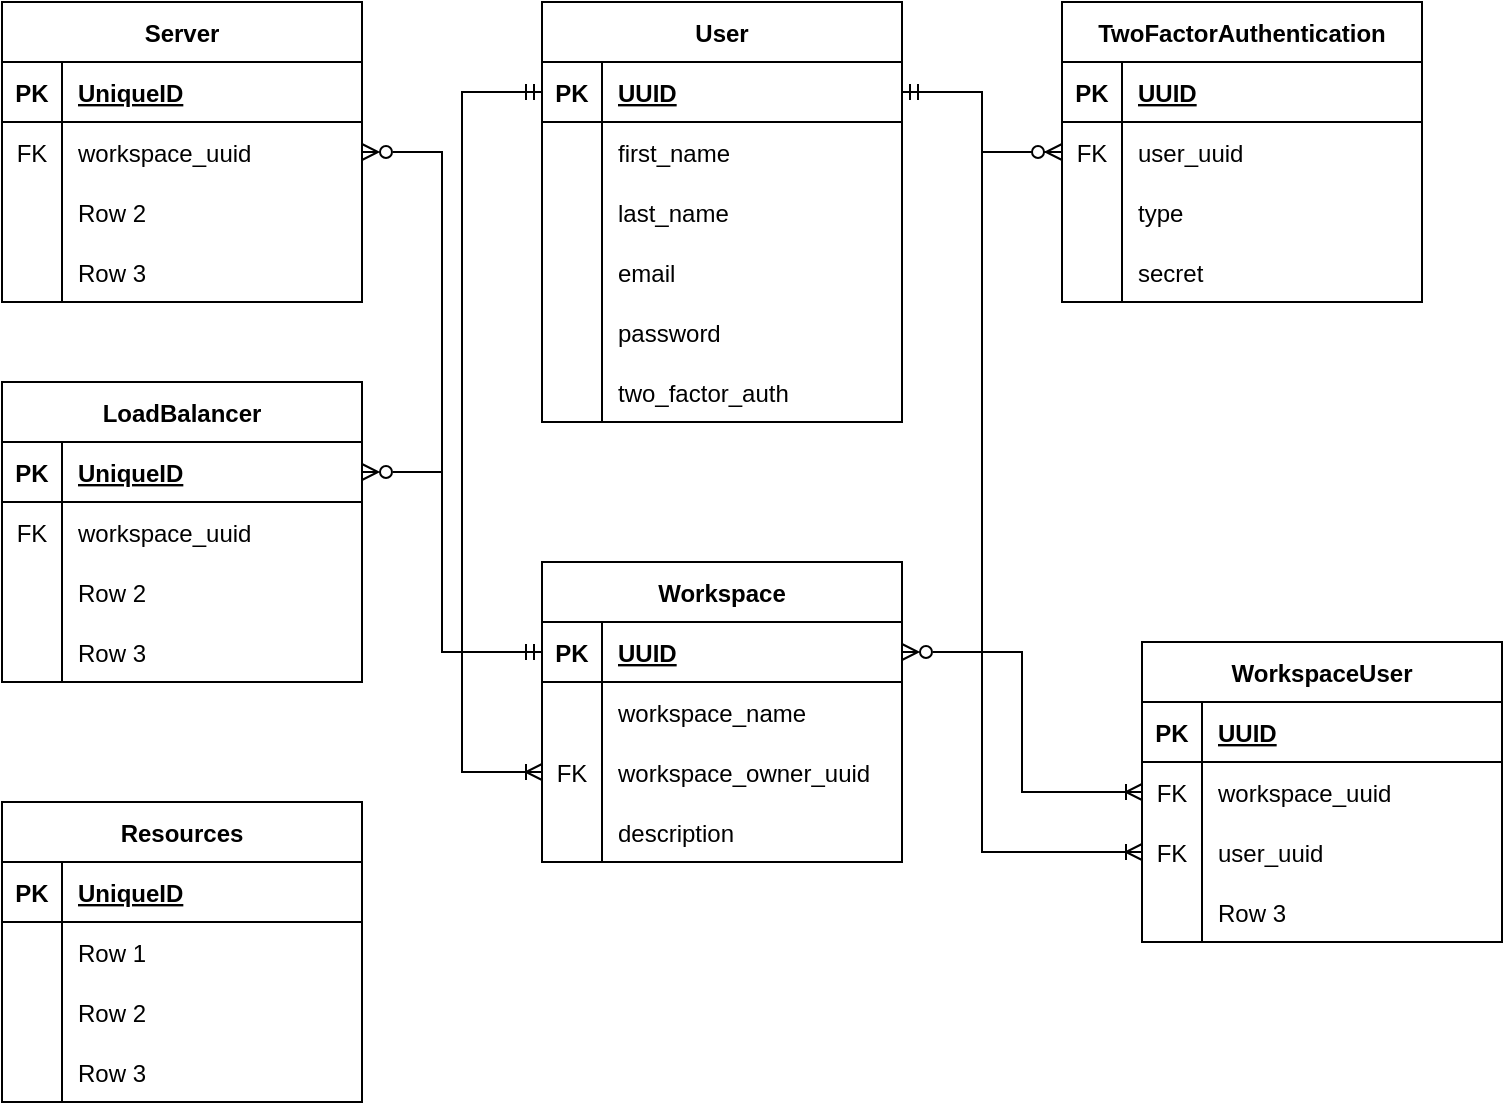 <mxfile version="20.6.2" type="github"><diagram id="VUqKVL_mKsEexXcUW1zc" name="Page-1"><mxGraphModel dx="2200" dy="805" grid="1" gridSize="10" guides="1" tooltips="1" connect="1" arrows="1" fold="1" page="1" pageScale="1" pageWidth="850" pageHeight="1100" math="0" shadow="0"><root><mxCell id="0"/><mxCell id="1" parent="0"/><mxCell id="AVYnVowxTBOexQrWbIW5-1" value="User" style="shape=table;startSize=30;container=1;collapsible=1;childLayout=tableLayout;fixedRows=1;rowLines=0;fontStyle=1;align=center;resizeLast=1;" vertex="1" parent="1"><mxGeometry x="90" y="30" width="180" height="210" as="geometry"/></mxCell><mxCell id="AVYnVowxTBOexQrWbIW5-2" value="" style="shape=tableRow;horizontal=0;startSize=0;swimlaneHead=0;swimlaneBody=0;fillColor=none;collapsible=0;dropTarget=0;points=[[0,0.5],[1,0.5]];portConstraint=eastwest;top=0;left=0;right=0;bottom=1;" vertex="1" parent="AVYnVowxTBOexQrWbIW5-1"><mxGeometry y="30" width="180" height="30" as="geometry"/></mxCell><mxCell id="AVYnVowxTBOexQrWbIW5-3" value="PK" style="shape=partialRectangle;connectable=0;fillColor=none;top=0;left=0;bottom=0;right=0;fontStyle=1;overflow=hidden;" vertex="1" parent="AVYnVowxTBOexQrWbIW5-2"><mxGeometry width="30" height="30" as="geometry"><mxRectangle width="30" height="30" as="alternateBounds"/></mxGeometry></mxCell><mxCell id="AVYnVowxTBOexQrWbIW5-4" value="UUID" style="shape=partialRectangle;connectable=0;fillColor=none;top=0;left=0;bottom=0;right=0;align=left;spacingLeft=6;fontStyle=5;overflow=hidden;" vertex="1" parent="AVYnVowxTBOexQrWbIW5-2"><mxGeometry x="30" width="150" height="30" as="geometry"><mxRectangle width="150" height="30" as="alternateBounds"/></mxGeometry></mxCell><mxCell id="AVYnVowxTBOexQrWbIW5-5" value="" style="shape=tableRow;horizontal=0;startSize=0;swimlaneHead=0;swimlaneBody=0;fillColor=none;collapsible=0;dropTarget=0;points=[[0,0.5],[1,0.5]];portConstraint=eastwest;top=0;left=0;right=0;bottom=0;" vertex="1" parent="AVYnVowxTBOexQrWbIW5-1"><mxGeometry y="60" width="180" height="30" as="geometry"/></mxCell><mxCell id="AVYnVowxTBOexQrWbIW5-6" value="" style="shape=partialRectangle;connectable=0;fillColor=none;top=0;left=0;bottom=0;right=0;editable=1;overflow=hidden;" vertex="1" parent="AVYnVowxTBOexQrWbIW5-5"><mxGeometry width="30" height="30" as="geometry"><mxRectangle width="30" height="30" as="alternateBounds"/></mxGeometry></mxCell><mxCell id="AVYnVowxTBOexQrWbIW5-7" value="first_name" style="shape=partialRectangle;connectable=0;fillColor=none;top=0;left=0;bottom=0;right=0;align=left;spacingLeft=6;overflow=hidden;" vertex="1" parent="AVYnVowxTBOexQrWbIW5-5"><mxGeometry x="30" width="150" height="30" as="geometry"><mxRectangle width="150" height="30" as="alternateBounds"/></mxGeometry></mxCell><mxCell id="AVYnVowxTBOexQrWbIW5-8" value="" style="shape=tableRow;horizontal=0;startSize=0;swimlaneHead=0;swimlaneBody=0;fillColor=none;collapsible=0;dropTarget=0;points=[[0,0.5],[1,0.5]];portConstraint=eastwest;top=0;left=0;right=0;bottom=0;" vertex="1" parent="AVYnVowxTBOexQrWbIW5-1"><mxGeometry y="90" width="180" height="30" as="geometry"/></mxCell><mxCell id="AVYnVowxTBOexQrWbIW5-9" value="" style="shape=partialRectangle;connectable=0;fillColor=none;top=0;left=0;bottom=0;right=0;editable=1;overflow=hidden;" vertex="1" parent="AVYnVowxTBOexQrWbIW5-8"><mxGeometry width="30" height="30" as="geometry"><mxRectangle width="30" height="30" as="alternateBounds"/></mxGeometry></mxCell><mxCell id="AVYnVowxTBOexQrWbIW5-10" value="last_name" style="shape=partialRectangle;connectable=0;fillColor=none;top=0;left=0;bottom=0;right=0;align=left;spacingLeft=6;overflow=hidden;" vertex="1" parent="AVYnVowxTBOexQrWbIW5-8"><mxGeometry x="30" width="150" height="30" as="geometry"><mxRectangle width="150" height="30" as="alternateBounds"/></mxGeometry></mxCell><mxCell id="AVYnVowxTBOexQrWbIW5-11" value="" style="shape=tableRow;horizontal=0;startSize=0;swimlaneHead=0;swimlaneBody=0;fillColor=none;collapsible=0;dropTarget=0;points=[[0,0.5],[1,0.5]];portConstraint=eastwest;top=0;left=0;right=0;bottom=0;" vertex="1" parent="AVYnVowxTBOexQrWbIW5-1"><mxGeometry y="120" width="180" height="30" as="geometry"/></mxCell><mxCell id="AVYnVowxTBOexQrWbIW5-12" value="" style="shape=partialRectangle;connectable=0;fillColor=none;top=0;left=0;bottom=0;right=0;editable=1;overflow=hidden;" vertex="1" parent="AVYnVowxTBOexQrWbIW5-11"><mxGeometry width="30" height="30" as="geometry"><mxRectangle width="30" height="30" as="alternateBounds"/></mxGeometry></mxCell><mxCell id="AVYnVowxTBOexQrWbIW5-13" value="email" style="shape=partialRectangle;connectable=0;fillColor=none;top=0;left=0;bottom=0;right=0;align=left;spacingLeft=6;overflow=hidden;" vertex="1" parent="AVYnVowxTBOexQrWbIW5-11"><mxGeometry x="30" width="150" height="30" as="geometry"><mxRectangle width="150" height="30" as="alternateBounds"/></mxGeometry></mxCell><mxCell id="AVYnVowxTBOexQrWbIW5-16" value="" style="shape=tableRow;horizontal=0;startSize=0;swimlaneHead=0;swimlaneBody=0;fillColor=none;collapsible=0;dropTarget=0;points=[[0,0.5],[1,0.5]];portConstraint=eastwest;top=0;left=0;right=0;bottom=0;" vertex="1" parent="AVYnVowxTBOexQrWbIW5-1"><mxGeometry y="150" width="180" height="30" as="geometry"/></mxCell><mxCell id="AVYnVowxTBOexQrWbIW5-17" value="" style="shape=partialRectangle;connectable=0;fillColor=none;top=0;left=0;bottom=0;right=0;editable=1;overflow=hidden;" vertex="1" parent="AVYnVowxTBOexQrWbIW5-16"><mxGeometry width="30" height="30" as="geometry"><mxRectangle width="30" height="30" as="alternateBounds"/></mxGeometry></mxCell><mxCell id="AVYnVowxTBOexQrWbIW5-18" value="password" style="shape=partialRectangle;connectable=0;fillColor=none;top=0;left=0;bottom=0;right=0;align=left;spacingLeft=6;overflow=hidden;" vertex="1" parent="AVYnVowxTBOexQrWbIW5-16"><mxGeometry x="30" width="150" height="30" as="geometry"><mxRectangle width="150" height="30" as="alternateBounds"/></mxGeometry></mxCell><mxCell id="AVYnVowxTBOexQrWbIW5-23" value="" style="shape=tableRow;horizontal=0;startSize=0;swimlaneHead=0;swimlaneBody=0;fillColor=none;collapsible=0;dropTarget=0;points=[[0,0.5],[1,0.5]];portConstraint=eastwest;top=0;left=0;right=0;bottom=0;" vertex="1" parent="AVYnVowxTBOexQrWbIW5-1"><mxGeometry y="180" width="180" height="30" as="geometry"/></mxCell><mxCell id="AVYnVowxTBOexQrWbIW5-24" value="" style="shape=partialRectangle;connectable=0;fillColor=none;top=0;left=0;bottom=0;right=0;editable=1;overflow=hidden;" vertex="1" parent="AVYnVowxTBOexQrWbIW5-23"><mxGeometry width="30" height="30" as="geometry"><mxRectangle width="30" height="30" as="alternateBounds"/></mxGeometry></mxCell><mxCell id="AVYnVowxTBOexQrWbIW5-25" value="two_factor_auth" style="shape=partialRectangle;connectable=0;fillColor=none;top=0;left=0;bottom=0;right=0;align=left;spacingLeft=6;overflow=hidden;" vertex="1" parent="AVYnVowxTBOexQrWbIW5-23"><mxGeometry x="30" width="150" height="30" as="geometry"><mxRectangle width="150" height="30" as="alternateBounds"/></mxGeometry></mxCell><mxCell id="AVYnVowxTBOexQrWbIW5-26" value="TwoFactorAuthentication" style="shape=table;startSize=30;container=1;collapsible=1;childLayout=tableLayout;fixedRows=1;rowLines=0;fontStyle=1;align=center;resizeLast=1;" vertex="1" parent="1"><mxGeometry x="350" y="30" width="180" height="150" as="geometry"/></mxCell><mxCell id="AVYnVowxTBOexQrWbIW5-27" value="" style="shape=tableRow;horizontal=0;startSize=0;swimlaneHead=0;swimlaneBody=0;fillColor=none;collapsible=0;dropTarget=0;points=[[0,0.5],[1,0.5]];portConstraint=eastwest;top=0;left=0;right=0;bottom=1;" vertex="1" parent="AVYnVowxTBOexQrWbIW5-26"><mxGeometry y="30" width="180" height="30" as="geometry"/></mxCell><mxCell id="AVYnVowxTBOexQrWbIW5-28" value="PK" style="shape=partialRectangle;connectable=0;fillColor=none;top=0;left=0;bottom=0;right=0;fontStyle=1;overflow=hidden;" vertex="1" parent="AVYnVowxTBOexQrWbIW5-27"><mxGeometry width="30" height="30" as="geometry"><mxRectangle width="30" height="30" as="alternateBounds"/></mxGeometry></mxCell><mxCell id="AVYnVowxTBOexQrWbIW5-29" value="UUID" style="shape=partialRectangle;connectable=0;fillColor=none;top=0;left=0;bottom=0;right=0;align=left;spacingLeft=6;fontStyle=5;overflow=hidden;" vertex="1" parent="AVYnVowxTBOexQrWbIW5-27"><mxGeometry x="30" width="150" height="30" as="geometry"><mxRectangle width="150" height="30" as="alternateBounds"/></mxGeometry></mxCell><mxCell id="AVYnVowxTBOexQrWbIW5-30" value="" style="shape=tableRow;horizontal=0;startSize=0;swimlaneHead=0;swimlaneBody=0;fillColor=none;collapsible=0;dropTarget=0;points=[[0,0.5],[1,0.5]];portConstraint=eastwest;top=0;left=0;right=0;bottom=0;" vertex="1" parent="AVYnVowxTBOexQrWbIW5-26"><mxGeometry y="60" width="180" height="30" as="geometry"/></mxCell><mxCell id="AVYnVowxTBOexQrWbIW5-31" value="FK" style="shape=partialRectangle;connectable=0;fillColor=none;top=0;left=0;bottom=0;right=0;editable=1;overflow=hidden;" vertex="1" parent="AVYnVowxTBOexQrWbIW5-30"><mxGeometry width="30" height="30" as="geometry"><mxRectangle width="30" height="30" as="alternateBounds"/></mxGeometry></mxCell><mxCell id="AVYnVowxTBOexQrWbIW5-32" value="user_uuid" style="shape=partialRectangle;connectable=0;fillColor=none;top=0;left=0;bottom=0;right=0;align=left;spacingLeft=6;overflow=hidden;" vertex="1" parent="AVYnVowxTBOexQrWbIW5-30"><mxGeometry x="30" width="150" height="30" as="geometry"><mxRectangle width="150" height="30" as="alternateBounds"/></mxGeometry></mxCell><mxCell id="AVYnVowxTBOexQrWbIW5-33" value="" style="shape=tableRow;horizontal=0;startSize=0;swimlaneHead=0;swimlaneBody=0;fillColor=none;collapsible=0;dropTarget=0;points=[[0,0.5],[1,0.5]];portConstraint=eastwest;top=0;left=0;right=0;bottom=0;" vertex="1" parent="AVYnVowxTBOexQrWbIW5-26"><mxGeometry y="90" width="180" height="30" as="geometry"/></mxCell><mxCell id="AVYnVowxTBOexQrWbIW5-34" value="" style="shape=partialRectangle;connectable=0;fillColor=none;top=0;left=0;bottom=0;right=0;editable=1;overflow=hidden;" vertex="1" parent="AVYnVowxTBOexQrWbIW5-33"><mxGeometry width="30" height="30" as="geometry"><mxRectangle width="30" height="30" as="alternateBounds"/></mxGeometry></mxCell><mxCell id="AVYnVowxTBOexQrWbIW5-35" value="type" style="shape=partialRectangle;connectable=0;fillColor=none;top=0;left=0;bottom=0;right=0;align=left;spacingLeft=6;overflow=hidden;" vertex="1" parent="AVYnVowxTBOexQrWbIW5-33"><mxGeometry x="30" width="150" height="30" as="geometry"><mxRectangle width="150" height="30" as="alternateBounds"/></mxGeometry></mxCell><mxCell id="AVYnVowxTBOexQrWbIW5-36" value="" style="shape=tableRow;horizontal=0;startSize=0;swimlaneHead=0;swimlaneBody=0;fillColor=none;collapsible=0;dropTarget=0;points=[[0,0.5],[1,0.5]];portConstraint=eastwest;top=0;left=0;right=0;bottom=0;" vertex="1" parent="AVYnVowxTBOexQrWbIW5-26"><mxGeometry y="120" width="180" height="30" as="geometry"/></mxCell><mxCell id="AVYnVowxTBOexQrWbIW5-37" value="" style="shape=partialRectangle;connectable=0;fillColor=none;top=0;left=0;bottom=0;right=0;editable=1;overflow=hidden;" vertex="1" parent="AVYnVowxTBOexQrWbIW5-36"><mxGeometry width="30" height="30" as="geometry"><mxRectangle width="30" height="30" as="alternateBounds"/></mxGeometry></mxCell><mxCell id="AVYnVowxTBOexQrWbIW5-38" value="secret" style="shape=partialRectangle;connectable=0;fillColor=none;top=0;left=0;bottom=0;right=0;align=left;spacingLeft=6;overflow=hidden;" vertex="1" parent="AVYnVowxTBOexQrWbIW5-36"><mxGeometry x="30" width="150" height="30" as="geometry"><mxRectangle width="150" height="30" as="alternateBounds"/></mxGeometry></mxCell><mxCell id="AVYnVowxTBOexQrWbIW5-43" value="Workspace" style="shape=table;startSize=30;container=1;collapsible=1;childLayout=tableLayout;fixedRows=1;rowLines=0;fontStyle=1;align=center;resizeLast=1;" vertex="1" parent="1"><mxGeometry x="90" y="310" width="180" height="150" as="geometry"/></mxCell><mxCell id="AVYnVowxTBOexQrWbIW5-44" value="" style="shape=tableRow;horizontal=0;startSize=0;swimlaneHead=0;swimlaneBody=0;fillColor=none;collapsible=0;dropTarget=0;points=[[0,0.5],[1,0.5]];portConstraint=eastwest;top=0;left=0;right=0;bottom=1;" vertex="1" parent="AVYnVowxTBOexQrWbIW5-43"><mxGeometry y="30" width="180" height="30" as="geometry"/></mxCell><mxCell id="AVYnVowxTBOexQrWbIW5-45" value="PK" style="shape=partialRectangle;connectable=0;fillColor=none;top=0;left=0;bottom=0;right=0;fontStyle=1;overflow=hidden;" vertex="1" parent="AVYnVowxTBOexQrWbIW5-44"><mxGeometry width="30" height="30" as="geometry"><mxRectangle width="30" height="30" as="alternateBounds"/></mxGeometry></mxCell><mxCell id="AVYnVowxTBOexQrWbIW5-46" value="UUID" style="shape=partialRectangle;connectable=0;fillColor=none;top=0;left=0;bottom=0;right=0;align=left;spacingLeft=6;fontStyle=5;overflow=hidden;" vertex="1" parent="AVYnVowxTBOexQrWbIW5-44"><mxGeometry x="30" width="150" height="30" as="geometry"><mxRectangle width="150" height="30" as="alternateBounds"/></mxGeometry></mxCell><mxCell id="AVYnVowxTBOexQrWbIW5-47" value="" style="shape=tableRow;horizontal=0;startSize=0;swimlaneHead=0;swimlaneBody=0;fillColor=none;collapsible=0;dropTarget=0;points=[[0,0.5],[1,0.5]];portConstraint=eastwest;top=0;left=0;right=0;bottom=0;" vertex="1" parent="AVYnVowxTBOexQrWbIW5-43"><mxGeometry y="60" width="180" height="30" as="geometry"/></mxCell><mxCell id="AVYnVowxTBOexQrWbIW5-48" value="" style="shape=partialRectangle;connectable=0;fillColor=none;top=0;left=0;bottom=0;right=0;editable=1;overflow=hidden;" vertex="1" parent="AVYnVowxTBOexQrWbIW5-47"><mxGeometry width="30" height="30" as="geometry"><mxRectangle width="30" height="30" as="alternateBounds"/></mxGeometry></mxCell><mxCell id="AVYnVowxTBOexQrWbIW5-49" value="workspace_name" style="shape=partialRectangle;connectable=0;fillColor=none;top=0;left=0;bottom=0;right=0;align=left;spacingLeft=6;overflow=hidden;" vertex="1" parent="AVYnVowxTBOexQrWbIW5-47"><mxGeometry x="30" width="150" height="30" as="geometry"><mxRectangle width="150" height="30" as="alternateBounds"/></mxGeometry></mxCell><mxCell id="AVYnVowxTBOexQrWbIW5-50" value="" style="shape=tableRow;horizontal=0;startSize=0;swimlaneHead=0;swimlaneBody=0;fillColor=none;collapsible=0;dropTarget=0;points=[[0,0.5],[1,0.5]];portConstraint=eastwest;top=0;left=0;right=0;bottom=0;" vertex="1" parent="AVYnVowxTBOexQrWbIW5-43"><mxGeometry y="90" width="180" height="30" as="geometry"/></mxCell><mxCell id="AVYnVowxTBOexQrWbIW5-51" value="FK" style="shape=partialRectangle;connectable=0;fillColor=none;top=0;left=0;bottom=0;right=0;editable=1;overflow=hidden;" vertex="1" parent="AVYnVowxTBOexQrWbIW5-50"><mxGeometry width="30" height="30" as="geometry"><mxRectangle width="30" height="30" as="alternateBounds"/></mxGeometry></mxCell><mxCell id="AVYnVowxTBOexQrWbIW5-52" value="workspace_owner_uuid" style="shape=partialRectangle;connectable=0;fillColor=none;top=0;left=0;bottom=0;right=0;align=left;spacingLeft=6;overflow=hidden;" vertex="1" parent="AVYnVowxTBOexQrWbIW5-50"><mxGeometry x="30" width="150" height="30" as="geometry"><mxRectangle width="150" height="30" as="alternateBounds"/></mxGeometry></mxCell><mxCell id="AVYnVowxTBOexQrWbIW5-53" value="" style="shape=tableRow;horizontal=0;startSize=0;swimlaneHead=0;swimlaneBody=0;fillColor=none;collapsible=0;dropTarget=0;points=[[0,0.5],[1,0.5]];portConstraint=eastwest;top=0;left=0;right=0;bottom=0;" vertex="1" parent="AVYnVowxTBOexQrWbIW5-43"><mxGeometry y="120" width="180" height="30" as="geometry"/></mxCell><mxCell id="AVYnVowxTBOexQrWbIW5-54" value="" style="shape=partialRectangle;connectable=0;fillColor=none;top=0;left=0;bottom=0;right=0;editable=1;overflow=hidden;" vertex="1" parent="AVYnVowxTBOexQrWbIW5-53"><mxGeometry width="30" height="30" as="geometry"><mxRectangle width="30" height="30" as="alternateBounds"/></mxGeometry></mxCell><mxCell id="AVYnVowxTBOexQrWbIW5-55" value="description" style="shape=partialRectangle;connectable=0;fillColor=none;top=0;left=0;bottom=0;right=0;align=left;spacingLeft=6;overflow=hidden;" vertex="1" parent="AVYnVowxTBOexQrWbIW5-53"><mxGeometry x="30" width="150" height="30" as="geometry"><mxRectangle width="150" height="30" as="alternateBounds"/></mxGeometry></mxCell><mxCell id="AVYnVowxTBOexQrWbIW5-71" value="" style="edgeStyle=orthogonalEdgeStyle;fontSize=12;html=1;endArrow=ERzeroToMany;startArrow=ERmandOne;rounded=0;entryX=0;entryY=0.5;entryDx=0;entryDy=0;exitX=1;exitY=0.5;exitDx=0;exitDy=0;" edge="1" parent="1" source="AVYnVowxTBOexQrWbIW5-2" target="AVYnVowxTBOexQrWbIW5-30"><mxGeometry width="100" height="100" relative="1" as="geometry"><mxPoint x="430" y="460" as="sourcePoint"/><mxPoint x="530" y="360" as="targetPoint"/></mxGeometry></mxCell><mxCell id="AVYnVowxTBOexQrWbIW5-72" value="" style="edgeStyle=elbowEdgeStyle;fontSize=12;html=1;endArrow=ERoneToMany;startArrow=ERmandOne;rounded=0;entryX=0;entryY=0.5;entryDx=0;entryDy=0;exitX=0;exitY=0.5;exitDx=0;exitDy=0;endFill=0;" edge="1" parent="1" source="AVYnVowxTBOexQrWbIW5-2" target="AVYnVowxTBOexQrWbIW5-50"><mxGeometry width="100" height="100" relative="1" as="geometry"><mxPoint x="-80" y="180" as="sourcePoint"/><mxPoint x="360" y="115" as="targetPoint"/><Array as="points"><mxPoint x="50" y="250"/></Array></mxGeometry></mxCell><mxCell id="AVYnVowxTBOexQrWbIW5-73" value="Server" style="shape=table;startSize=30;container=1;collapsible=1;childLayout=tableLayout;fixedRows=1;rowLines=0;fontStyle=1;align=center;resizeLast=1;" vertex="1" parent="1"><mxGeometry x="-180" y="30" width="180" height="150" as="geometry"/></mxCell><mxCell id="AVYnVowxTBOexQrWbIW5-74" value="" style="shape=tableRow;horizontal=0;startSize=0;swimlaneHead=0;swimlaneBody=0;fillColor=none;collapsible=0;dropTarget=0;points=[[0,0.5],[1,0.5]];portConstraint=eastwest;top=0;left=0;right=0;bottom=1;" vertex="1" parent="AVYnVowxTBOexQrWbIW5-73"><mxGeometry y="30" width="180" height="30" as="geometry"/></mxCell><mxCell id="AVYnVowxTBOexQrWbIW5-75" value="PK" style="shape=partialRectangle;connectable=0;fillColor=none;top=0;left=0;bottom=0;right=0;fontStyle=1;overflow=hidden;" vertex="1" parent="AVYnVowxTBOexQrWbIW5-74"><mxGeometry width="30" height="30" as="geometry"><mxRectangle width="30" height="30" as="alternateBounds"/></mxGeometry></mxCell><mxCell id="AVYnVowxTBOexQrWbIW5-76" value="UniqueID" style="shape=partialRectangle;connectable=0;fillColor=none;top=0;left=0;bottom=0;right=0;align=left;spacingLeft=6;fontStyle=5;overflow=hidden;" vertex="1" parent="AVYnVowxTBOexQrWbIW5-74"><mxGeometry x="30" width="150" height="30" as="geometry"><mxRectangle width="150" height="30" as="alternateBounds"/></mxGeometry></mxCell><mxCell id="AVYnVowxTBOexQrWbIW5-77" value="" style="shape=tableRow;horizontal=0;startSize=0;swimlaneHead=0;swimlaneBody=0;fillColor=none;collapsible=0;dropTarget=0;points=[[0,0.5],[1,0.5]];portConstraint=eastwest;top=0;left=0;right=0;bottom=0;" vertex="1" parent="AVYnVowxTBOexQrWbIW5-73"><mxGeometry y="60" width="180" height="30" as="geometry"/></mxCell><mxCell id="AVYnVowxTBOexQrWbIW5-78" value="FK" style="shape=partialRectangle;connectable=0;fillColor=none;top=0;left=0;bottom=0;right=0;editable=1;overflow=hidden;" vertex="1" parent="AVYnVowxTBOexQrWbIW5-77"><mxGeometry width="30" height="30" as="geometry"><mxRectangle width="30" height="30" as="alternateBounds"/></mxGeometry></mxCell><mxCell id="AVYnVowxTBOexQrWbIW5-79" value="workspace_uuid" style="shape=partialRectangle;connectable=0;fillColor=none;top=0;left=0;bottom=0;right=0;align=left;spacingLeft=6;overflow=hidden;" vertex="1" parent="AVYnVowxTBOexQrWbIW5-77"><mxGeometry x="30" width="150" height="30" as="geometry"><mxRectangle width="150" height="30" as="alternateBounds"/></mxGeometry></mxCell><mxCell id="AVYnVowxTBOexQrWbIW5-80" value="" style="shape=tableRow;horizontal=0;startSize=0;swimlaneHead=0;swimlaneBody=0;fillColor=none;collapsible=0;dropTarget=0;points=[[0,0.5],[1,0.5]];portConstraint=eastwest;top=0;left=0;right=0;bottom=0;" vertex="1" parent="AVYnVowxTBOexQrWbIW5-73"><mxGeometry y="90" width="180" height="30" as="geometry"/></mxCell><mxCell id="AVYnVowxTBOexQrWbIW5-81" value="" style="shape=partialRectangle;connectable=0;fillColor=none;top=0;left=0;bottom=0;right=0;editable=1;overflow=hidden;" vertex="1" parent="AVYnVowxTBOexQrWbIW5-80"><mxGeometry width="30" height="30" as="geometry"><mxRectangle width="30" height="30" as="alternateBounds"/></mxGeometry></mxCell><mxCell id="AVYnVowxTBOexQrWbIW5-82" value="Row 2" style="shape=partialRectangle;connectable=0;fillColor=none;top=0;left=0;bottom=0;right=0;align=left;spacingLeft=6;overflow=hidden;" vertex="1" parent="AVYnVowxTBOexQrWbIW5-80"><mxGeometry x="30" width="150" height="30" as="geometry"><mxRectangle width="150" height="30" as="alternateBounds"/></mxGeometry></mxCell><mxCell id="AVYnVowxTBOexQrWbIW5-83" value="" style="shape=tableRow;horizontal=0;startSize=0;swimlaneHead=0;swimlaneBody=0;fillColor=none;collapsible=0;dropTarget=0;points=[[0,0.5],[1,0.5]];portConstraint=eastwest;top=0;left=0;right=0;bottom=0;" vertex="1" parent="AVYnVowxTBOexQrWbIW5-73"><mxGeometry y="120" width="180" height="30" as="geometry"/></mxCell><mxCell id="AVYnVowxTBOexQrWbIW5-84" value="" style="shape=partialRectangle;connectable=0;fillColor=none;top=0;left=0;bottom=0;right=0;editable=1;overflow=hidden;" vertex="1" parent="AVYnVowxTBOexQrWbIW5-83"><mxGeometry width="30" height="30" as="geometry"><mxRectangle width="30" height="30" as="alternateBounds"/></mxGeometry></mxCell><mxCell id="AVYnVowxTBOexQrWbIW5-85" value="Row 3" style="shape=partialRectangle;connectable=0;fillColor=none;top=0;left=0;bottom=0;right=0;align=left;spacingLeft=6;overflow=hidden;" vertex="1" parent="AVYnVowxTBOexQrWbIW5-83"><mxGeometry x="30" width="150" height="30" as="geometry"><mxRectangle width="150" height="30" as="alternateBounds"/></mxGeometry></mxCell><mxCell id="AVYnVowxTBOexQrWbIW5-86" value="LoadBalancer" style="shape=table;startSize=30;container=1;collapsible=1;childLayout=tableLayout;fixedRows=1;rowLines=0;fontStyle=1;align=center;resizeLast=1;" vertex="1" parent="1"><mxGeometry x="-180" y="220" width="180" height="150" as="geometry"/></mxCell><mxCell id="AVYnVowxTBOexQrWbIW5-87" value="" style="shape=tableRow;horizontal=0;startSize=0;swimlaneHead=0;swimlaneBody=0;fillColor=none;collapsible=0;dropTarget=0;points=[[0,0.5],[1,0.5]];portConstraint=eastwest;top=0;left=0;right=0;bottom=1;" vertex="1" parent="AVYnVowxTBOexQrWbIW5-86"><mxGeometry y="30" width="180" height="30" as="geometry"/></mxCell><mxCell id="AVYnVowxTBOexQrWbIW5-88" value="PK" style="shape=partialRectangle;connectable=0;fillColor=none;top=0;left=0;bottom=0;right=0;fontStyle=1;overflow=hidden;" vertex="1" parent="AVYnVowxTBOexQrWbIW5-87"><mxGeometry width="30" height="30" as="geometry"><mxRectangle width="30" height="30" as="alternateBounds"/></mxGeometry></mxCell><mxCell id="AVYnVowxTBOexQrWbIW5-89" value="UniqueID" style="shape=partialRectangle;connectable=0;fillColor=none;top=0;left=0;bottom=0;right=0;align=left;spacingLeft=6;fontStyle=5;overflow=hidden;" vertex="1" parent="AVYnVowxTBOexQrWbIW5-87"><mxGeometry x="30" width="150" height="30" as="geometry"><mxRectangle width="150" height="30" as="alternateBounds"/></mxGeometry></mxCell><mxCell id="AVYnVowxTBOexQrWbIW5-90" value="" style="shape=tableRow;horizontal=0;startSize=0;swimlaneHead=0;swimlaneBody=0;fillColor=none;collapsible=0;dropTarget=0;points=[[0,0.5],[1,0.5]];portConstraint=eastwest;top=0;left=0;right=0;bottom=0;" vertex="1" parent="AVYnVowxTBOexQrWbIW5-86"><mxGeometry y="60" width="180" height="30" as="geometry"/></mxCell><mxCell id="AVYnVowxTBOexQrWbIW5-91" value="FK" style="shape=partialRectangle;connectable=0;fillColor=none;top=0;left=0;bottom=0;right=0;editable=1;overflow=hidden;" vertex="1" parent="AVYnVowxTBOexQrWbIW5-90"><mxGeometry width="30" height="30" as="geometry"><mxRectangle width="30" height="30" as="alternateBounds"/></mxGeometry></mxCell><mxCell id="AVYnVowxTBOexQrWbIW5-92" value="workspace_uuid" style="shape=partialRectangle;connectable=0;fillColor=none;top=0;left=0;bottom=0;right=0;align=left;spacingLeft=6;overflow=hidden;" vertex="1" parent="AVYnVowxTBOexQrWbIW5-90"><mxGeometry x="30" width="150" height="30" as="geometry"><mxRectangle width="150" height="30" as="alternateBounds"/></mxGeometry></mxCell><mxCell id="AVYnVowxTBOexQrWbIW5-93" value="" style="shape=tableRow;horizontal=0;startSize=0;swimlaneHead=0;swimlaneBody=0;fillColor=none;collapsible=0;dropTarget=0;points=[[0,0.5],[1,0.5]];portConstraint=eastwest;top=0;left=0;right=0;bottom=0;" vertex="1" parent="AVYnVowxTBOexQrWbIW5-86"><mxGeometry y="90" width="180" height="30" as="geometry"/></mxCell><mxCell id="AVYnVowxTBOexQrWbIW5-94" value="" style="shape=partialRectangle;connectable=0;fillColor=none;top=0;left=0;bottom=0;right=0;editable=1;overflow=hidden;" vertex="1" parent="AVYnVowxTBOexQrWbIW5-93"><mxGeometry width="30" height="30" as="geometry"><mxRectangle width="30" height="30" as="alternateBounds"/></mxGeometry></mxCell><mxCell id="AVYnVowxTBOexQrWbIW5-95" value="Row 2" style="shape=partialRectangle;connectable=0;fillColor=none;top=0;left=0;bottom=0;right=0;align=left;spacingLeft=6;overflow=hidden;" vertex="1" parent="AVYnVowxTBOexQrWbIW5-93"><mxGeometry x="30" width="150" height="30" as="geometry"><mxRectangle width="150" height="30" as="alternateBounds"/></mxGeometry></mxCell><mxCell id="AVYnVowxTBOexQrWbIW5-96" value="" style="shape=tableRow;horizontal=0;startSize=0;swimlaneHead=0;swimlaneBody=0;fillColor=none;collapsible=0;dropTarget=0;points=[[0,0.5],[1,0.5]];portConstraint=eastwest;top=0;left=0;right=0;bottom=0;" vertex="1" parent="AVYnVowxTBOexQrWbIW5-86"><mxGeometry y="120" width="180" height="30" as="geometry"/></mxCell><mxCell id="AVYnVowxTBOexQrWbIW5-97" value="" style="shape=partialRectangle;connectable=0;fillColor=none;top=0;left=0;bottom=0;right=0;editable=1;overflow=hidden;" vertex="1" parent="AVYnVowxTBOexQrWbIW5-96"><mxGeometry width="30" height="30" as="geometry"><mxRectangle width="30" height="30" as="alternateBounds"/></mxGeometry></mxCell><mxCell id="AVYnVowxTBOexQrWbIW5-98" value="Row 3" style="shape=partialRectangle;connectable=0;fillColor=none;top=0;left=0;bottom=0;right=0;align=left;spacingLeft=6;overflow=hidden;" vertex="1" parent="AVYnVowxTBOexQrWbIW5-96"><mxGeometry x="30" width="150" height="30" as="geometry"><mxRectangle width="150" height="30" as="alternateBounds"/></mxGeometry></mxCell><mxCell id="AVYnVowxTBOexQrWbIW5-99" value="WorkspaceUser" style="shape=table;startSize=30;container=1;collapsible=1;childLayout=tableLayout;fixedRows=1;rowLines=0;fontStyle=1;align=center;resizeLast=1;" vertex="1" parent="1"><mxGeometry x="390" y="350" width="180" height="150" as="geometry"/></mxCell><mxCell id="AVYnVowxTBOexQrWbIW5-100" value="" style="shape=tableRow;horizontal=0;startSize=0;swimlaneHead=0;swimlaneBody=0;fillColor=none;collapsible=0;dropTarget=0;points=[[0,0.5],[1,0.5]];portConstraint=eastwest;top=0;left=0;right=0;bottom=1;" vertex="1" parent="AVYnVowxTBOexQrWbIW5-99"><mxGeometry y="30" width="180" height="30" as="geometry"/></mxCell><mxCell id="AVYnVowxTBOexQrWbIW5-101" value="PK" style="shape=partialRectangle;connectable=0;fillColor=none;top=0;left=0;bottom=0;right=0;fontStyle=1;overflow=hidden;" vertex="1" parent="AVYnVowxTBOexQrWbIW5-100"><mxGeometry width="30" height="30" as="geometry"><mxRectangle width="30" height="30" as="alternateBounds"/></mxGeometry></mxCell><mxCell id="AVYnVowxTBOexQrWbIW5-102" value="UUID" style="shape=partialRectangle;connectable=0;fillColor=none;top=0;left=0;bottom=0;right=0;align=left;spacingLeft=6;fontStyle=5;overflow=hidden;" vertex="1" parent="AVYnVowxTBOexQrWbIW5-100"><mxGeometry x="30" width="150" height="30" as="geometry"><mxRectangle width="150" height="30" as="alternateBounds"/></mxGeometry></mxCell><mxCell id="AVYnVowxTBOexQrWbIW5-103" value="" style="shape=tableRow;horizontal=0;startSize=0;swimlaneHead=0;swimlaneBody=0;fillColor=none;collapsible=0;dropTarget=0;points=[[0,0.5],[1,0.5]];portConstraint=eastwest;top=0;left=0;right=0;bottom=0;" vertex="1" parent="AVYnVowxTBOexQrWbIW5-99"><mxGeometry y="60" width="180" height="30" as="geometry"/></mxCell><mxCell id="AVYnVowxTBOexQrWbIW5-104" value="FK" style="shape=partialRectangle;connectable=0;fillColor=none;top=0;left=0;bottom=0;right=0;editable=1;overflow=hidden;" vertex="1" parent="AVYnVowxTBOexQrWbIW5-103"><mxGeometry width="30" height="30" as="geometry"><mxRectangle width="30" height="30" as="alternateBounds"/></mxGeometry></mxCell><mxCell id="AVYnVowxTBOexQrWbIW5-105" value="workspace_uuid" style="shape=partialRectangle;connectable=0;fillColor=none;top=0;left=0;bottom=0;right=0;align=left;spacingLeft=6;overflow=hidden;" vertex="1" parent="AVYnVowxTBOexQrWbIW5-103"><mxGeometry x="30" width="150" height="30" as="geometry"><mxRectangle width="150" height="30" as="alternateBounds"/></mxGeometry></mxCell><mxCell id="AVYnVowxTBOexQrWbIW5-106" value="" style="shape=tableRow;horizontal=0;startSize=0;swimlaneHead=0;swimlaneBody=0;fillColor=none;collapsible=0;dropTarget=0;points=[[0,0.5],[1,0.5]];portConstraint=eastwest;top=0;left=0;right=0;bottom=0;" vertex="1" parent="AVYnVowxTBOexQrWbIW5-99"><mxGeometry y="90" width="180" height="30" as="geometry"/></mxCell><mxCell id="AVYnVowxTBOexQrWbIW5-107" value="FK" style="shape=partialRectangle;connectable=0;fillColor=none;top=0;left=0;bottom=0;right=0;editable=1;overflow=hidden;" vertex="1" parent="AVYnVowxTBOexQrWbIW5-106"><mxGeometry width="30" height="30" as="geometry"><mxRectangle width="30" height="30" as="alternateBounds"/></mxGeometry></mxCell><mxCell id="AVYnVowxTBOexQrWbIW5-108" value="user_uuid" style="shape=partialRectangle;connectable=0;fillColor=none;top=0;left=0;bottom=0;right=0;align=left;spacingLeft=6;overflow=hidden;" vertex="1" parent="AVYnVowxTBOexQrWbIW5-106"><mxGeometry x="30" width="150" height="30" as="geometry"><mxRectangle width="150" height="30" as="alternateBounds"/></mxGeometry></mxCell><mxCell id="AVYnVowxTBOexQrWbIW5-109" value="" style="shape=tableRow;horizontal=0;startSize=0;swimlaneHead=0;swimlaneBody=0;fillColor=none;collapsible=0;dropTarget=0;points=[[0,0.5],[1,0.5]];portConstraint=eastwest;top=0;left=0;right=0;bottom=0;" vertex="1" parent="AVYnVowxTBOexQrWbIW5-99"><mxGeometry y="120" width="180" height="30" as="geometry"/></mxCell><mxCell id="AVYnVowxTBOexQrWbIW5-110" value="" style="shape=partialRectangle;connectable=0;fillColor=none;top=0;left=0;bottom=0;right=0;editable=1;overflow=hidden;" vertex="1" parent="AVYnVowxTBOexQrWbIW5-109"><mxGeometry width="30" height="30" as="geometry"><mxRectangle width="30" height="30" as="alternateBounds"/></mxGeometry></mxCell><mxCell id="AVYnVowxTBOexQrWbIW5-111" value="Row 3" style="shape=partialRectangle;connectable=0;fillColor=none;top=0;left=0;bottom=0;right=0;align=left;spacingLeft=6;overflow=hidden;" vertex="1" parent="AVYnVowxTBOexQrWbIW5-109"><mxGeometry x="30" width="150" height="30" as="geometry"><mxRectangle width="150" height="30" as="alternateBounds"/></mxGeometry></mxCell><mxCell id="AVYnVowxTBOexQrWbIW5-112" style="edgeStyle=elbowEdgeStyle;rounded=0;orthogonalLoop=1;jettySize=auto;html=1;exitX=1;exitY=0.5;exitDx=0;exitDy=0;entryX=0;entryY=0.5;entryDx=0;entryDy=0;endArrow=ERoneToMany;endFill=0;startArrow=ERzeroToMany;startFill=0;" edge="1" parent="1" source="AVYnVowxTBOexQrWbIW5-44" target="AVYnVowxTBOexQrWbIW5-103"><mxGeometry relative="1" as="geometry"><Array as="points"><mxPoint x="330" y="390"/></Array></mxGeometry></mxCell><mxCell id="AVYnVowxTBOexQrWbIW5-113" style="edgeStyle=elbowEdgeStyle;rounded=0;orthogonalLoop=1;jettySize=auto;html=1;endArrow=ERmandOne;endFill=0;entryX=1;entryY=0.5;entryDx=0;entryDy=0;startArrow=ERoneToMany;startFill=0;exitX=0;exitY=0.5;exitDx=0;exitDy=0;" edge="1" parent="1" source="AVYnVowxTBOexQrWbIW5-106" target="AVYnVowxTBOexQrWbIW5-2"><mxGeometry relative="1" as="geometry"><Array as="points"><mxPoint x="310" y="260"/><mxPoint x="330" y="260"/></Array></mxGeometry></mxCell><mxCell id="AVYnVowxTBOexQrWbIW5-114" style="edgeStyle=orthogonalEdgeStyle;rounded=0;orthogonalLoop=1;jettySize=auto;html=1;exitX=1;exitY=0.5;exitDx=0;exitDy=0;entryX=0;entryY=0.5;entryDx=0;entryDy=0;startArrow=ERzeroToMany;startFill=0;endArrow=ERmandOne;endFill=0;" edge="1" parent="1" source="AVYnVowxTBOexQrWbIW5-77" target="AVYnVowxTBOexQrWbIW5-44"><mxGeometry relative="1" as="geometry"><Array as="points"><mxPoint x="40" y="105"/><mxPoint x="40" y="355"/></Array></mxGeometry></mxCell><mxCell id="AVYnVowxTBOexQrWbIW5-115" style="edgeStyle=orthogonalEdgeStyle;rounded=0;orthogonalLoop=1;jettySize=auto;html=1;exitX=1;exitY=0.5;exitDx=0;exitDy=0;entryX=0;entryY=0.5;entryDx=0;entryDy=0;startArrow=ERzeroToMany;startFill=0;endArrow=ERmandOne;endFill=0;" edge="1" parent="1" source="AVYnVowxTBOexQrWbIW5-87" target="AVYnVowxTBOexQrWbIW5-44"><mxGeometry relative="1" as="geometry"><Array as="points"><mxPoint x="40" y="265"/><mxPoint x="40" y="355"/></Array></mxGeometry></mxCell><mxCell id="AVYnVowxTBOexQrWbIW5-116" value="Resources" style="shape=table;startSize=30;container=1;collapsible=1;childLayout=tableLayout;fixedRows=1;rowLines=0;fontStyle=1;align=center;resizeLast=1;" vertex="1" parent="1"><mxGeometry x="-180" y="430" width="180" height="150" as="geometry"/></mxCell><mxCell id="AVYnVowxTBOexQrWbIW5-117" value="" style="shape=tableRow;horizontal=0;startSize=0;swimlaneHead=0;swimlaneBody=0;fillColor=none;collapsible=0;dropTarget=0;points=[[0,0.5],[1,0.5]];portConstraint=eastwest;top=0;left=0;right=0;bottom=1;" vertex="1" parent="AVYnVowxTBOexQrWbIW5-116"><mxGeometry y="30" width="180" height="30" as="geometry"/></mxCell><mxCell id="AVYnVowxTBOexQrWbIW5-118" value="PK" style="shape=partialRectangle;connectable=0;fillColor=none;top=0;left=0;bottom=0;right=0;fontStyle=1;overflow=hidden;" vertex="1" parent="AVYnVowxTBOexQrWbIW5-117"><mxGeometry width="30" height="30" as="geometry"><mxRectangle width="30" height="30" as="alternateBounds"/></mxGeometry></mxCell><mxCell id="AVYnVowxTBOexQrWbIW5-119" value="UniqueID" style="shape=partialRectangle;connectable=0;fillColor=none;top=0;left=0;bottom=0;right=0;align=left;spacingLeft=6;fontStyle=5;overflow=hidden;" vertex="1" parent="AVYnVowxTBOexQrWbIW5-117"><mxGeometry x="30" width="150" height="30" as="geometry"><mxRectangle width="150" height="30" as="alternateBounds"/></mxGeometry></mxCell><mxCell id="AVYnVowxTBOexQrWbIW5-120" value="" style="shape=tableRow;horizontal=0;startSize=0;swimlaneHead=0;swimlaneBody=0;fillColor=none;collapsible=0;dropTarget=0;points=[[0,0.5],[1,0.5]];portConstraint=eastwest;top=0;left=0;right=0;bottom=0;" vertex="1" parent="AVYnVowxTBOexQrWbIW5-116"><mxGeometry y="60" width="180" height="30" as="geometry"/></mxCell><mxCell id="AVYnVowxTBOexQrWbIW5-121" value="" style="shape=partialRectangle;connectable=0;fillColor=none;top=0;left=0;bottom=0;right=0;editable=1;overflow=hidden;" vertex="1" parent="AVYnVowxTBOexQrWbIW5-120"><mxGeometry width="30" height="30" as="geometry"><mxRectangle width="30" height="30" as="alternateBounds"/></mxGeometry></mxCell><mxCell id="AVYnVowxTBOexQrWbIW5-122" value="Row 1" style="shape=partialRectangle;connectable=0;fillColor=none;top=0;left=0;bottom=0;right=0;align=left;spacingLeft=6;overflow=hidden;" vertex="1" parent="AVYnVowxTBOexQrWbIW5-120"><mxGeometry x="30" width="150" height="30" as="geometry"><mxRectangle width="150" height="30" as="alternateBounds"/></mxGeometry></mxCell><mxCell id="AVYnVowxTBOexQrWbIW5-123" value="" style="shape=tableRow;horizontal=0;startSize=0;swimlaneHead=0;swimlaneBody=0;fillColor=none;collapsible=0;dropTarget=0;points=[[0,0.5],[1,0.5]];portConstraint=eastwest;top=0;left=0;right=0;bottom=0;" vertex="1" parent="AVYnVowxTBOexQrWbIW5-116"><mxGeometry y="90" width="180" height="30" as="geometry"/></mxCell><mxCell id="AVYnVowxTBOexQrWbIW5-124" value="" style="shape=partialRectangle;connectable=0;fillColor=none;top=0;left=0;bottom=0;right=0;editable=1;overflow=hidden;" vertex="1" parent="AVYnVowxTBOexQrWbIW5-123"><mxGeometry width="30" height="30" as="geometry"><mxRectangle width="30" height="30" as="alternateBounds"/></mxGeometry></mxCell><mxCell id="AVYnVowxTBOexQrWbIW5-125" value="Row 2" style="shape=partialRectangle;connectable=0;fillColor=none;top=0;left=0;bottom=0;right=0;align=left;spacingLeft=6;overflow=hidden;" vertex="1" parent="AVYnVowxTBOexQrWbIW5-123"><mxGeometry x="30" width="150" height="30" as="geometry"><mxRectangle width="150" height="30" as="alternateBounds"/></mxGeometry></mxCell><mxCell id="AVYnVowxTBOexQrWbIW5-126" value="" style="shape=tableRow;horizontal=0;startSize=0;swimlaneHead=0;swimlaneBody=0;fillColor=none;collapsible=0;dropTarget=0;points=[[0,0.5],[1,0.5]];portConstraint=eastwest;top=0;left=0;right=0;bottom=0;" vertex="1" parent="AVYnVowxTBOexQrWbIW5-116"><mxGeometry y="120" width="180" height="30" as="geometry"/></mxCell><mxCell id="AVYnVowxTBOexQrWbIW5-127" value="" style="shape=partialRectangle;connectable=0;fillColor=none;top=0;left=0;bottom=0;right=0;editable=1;overflow=hidden;" vertex="1" parent="AVYnVowxTBOexQrWbIW5-126"><mxGeometry width="30" height="30" as="geometry"><mxRectangle width="30" height="30" as="alternateBounds"/></mxGeometry></mxCell><mxCell id="AVYnVowxTBOexQrWbIW5-128" value="Row 3" style="shape=partialRectangle;connectable=0;fillColor=none;top=0;left=0;bottom=0;right=0;align=left;spacingLeft=6;overflow=hidden;" vertex="1" parent="AVYnVowxTBOexQrWbIW5-126"><mxGeometry x="30" width="150" height="30" as="geometry"><mxRectangle width="150" height="30" as="alternateBounds"/></mxGeometry></mxCell></root></mxGraphModel></diagram></mxfile>